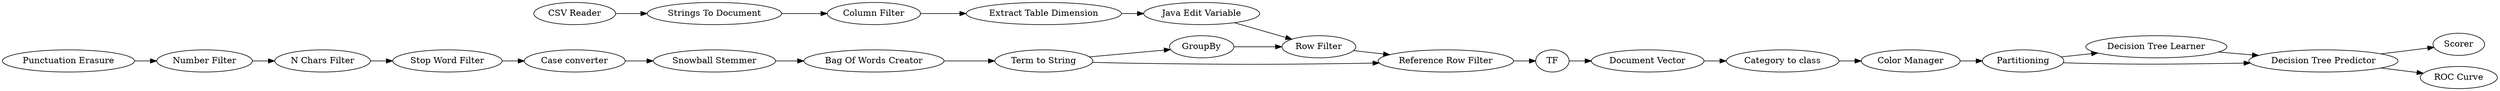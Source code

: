 digraph {
	276 -> 277
	8 -> 9
	295 -> 7
	67 -> 10
	291 -> 279
	30 -> 31
	29 -> 30
	279 -> 358
	11 -> 12
	6 -> 66
	10 -> 11
	8 -> 11
	277 -> 291
	69 -> 33
	31 -> 69
	33 -> 34
	66 -> 67
	279 -> 359
	68 -> 8
	292 -> 275
	277 -> 279
	34 -> 68
	12 -> 292
	7 -> 6
	9 -> 10
	275 -> 276
	292 [label="Document Vector"]
	275 [label="Category to class"]
	7 [label="Strings To Document"]
	9 [label=GroupBy]
	8 [label="Term to String"]
	295 [label="CSV Reader"]
	277 [label=Partitioning]
	31 [label="N Chars Filter"]
	291 [label="Decision Tree Learner"]
	6 [label="Column Filter"]
	359 [label="ROC Curve"]
	12 [label=TF]
	10 [label="Row Filter"]
	68 [label="Bag Of Words Creator"]
	67 [label="Java Edit Variable"]
	358 [label=Scorer]
	11 [label="Reference Row Filter"]
	279 [label="Decision Tree Predictor"]
	34 [label="Snowball Stemmer"]
	66 [label="Extract Table Dimension"]
	29 [label="Punctuation Erasure"]
	69 [label="Stop Word Filter"]
	276 [label="Color Manager"]
	33 [label="Case converter"]
	30 [label="Number Filter"]
	rankdir=LR
}
